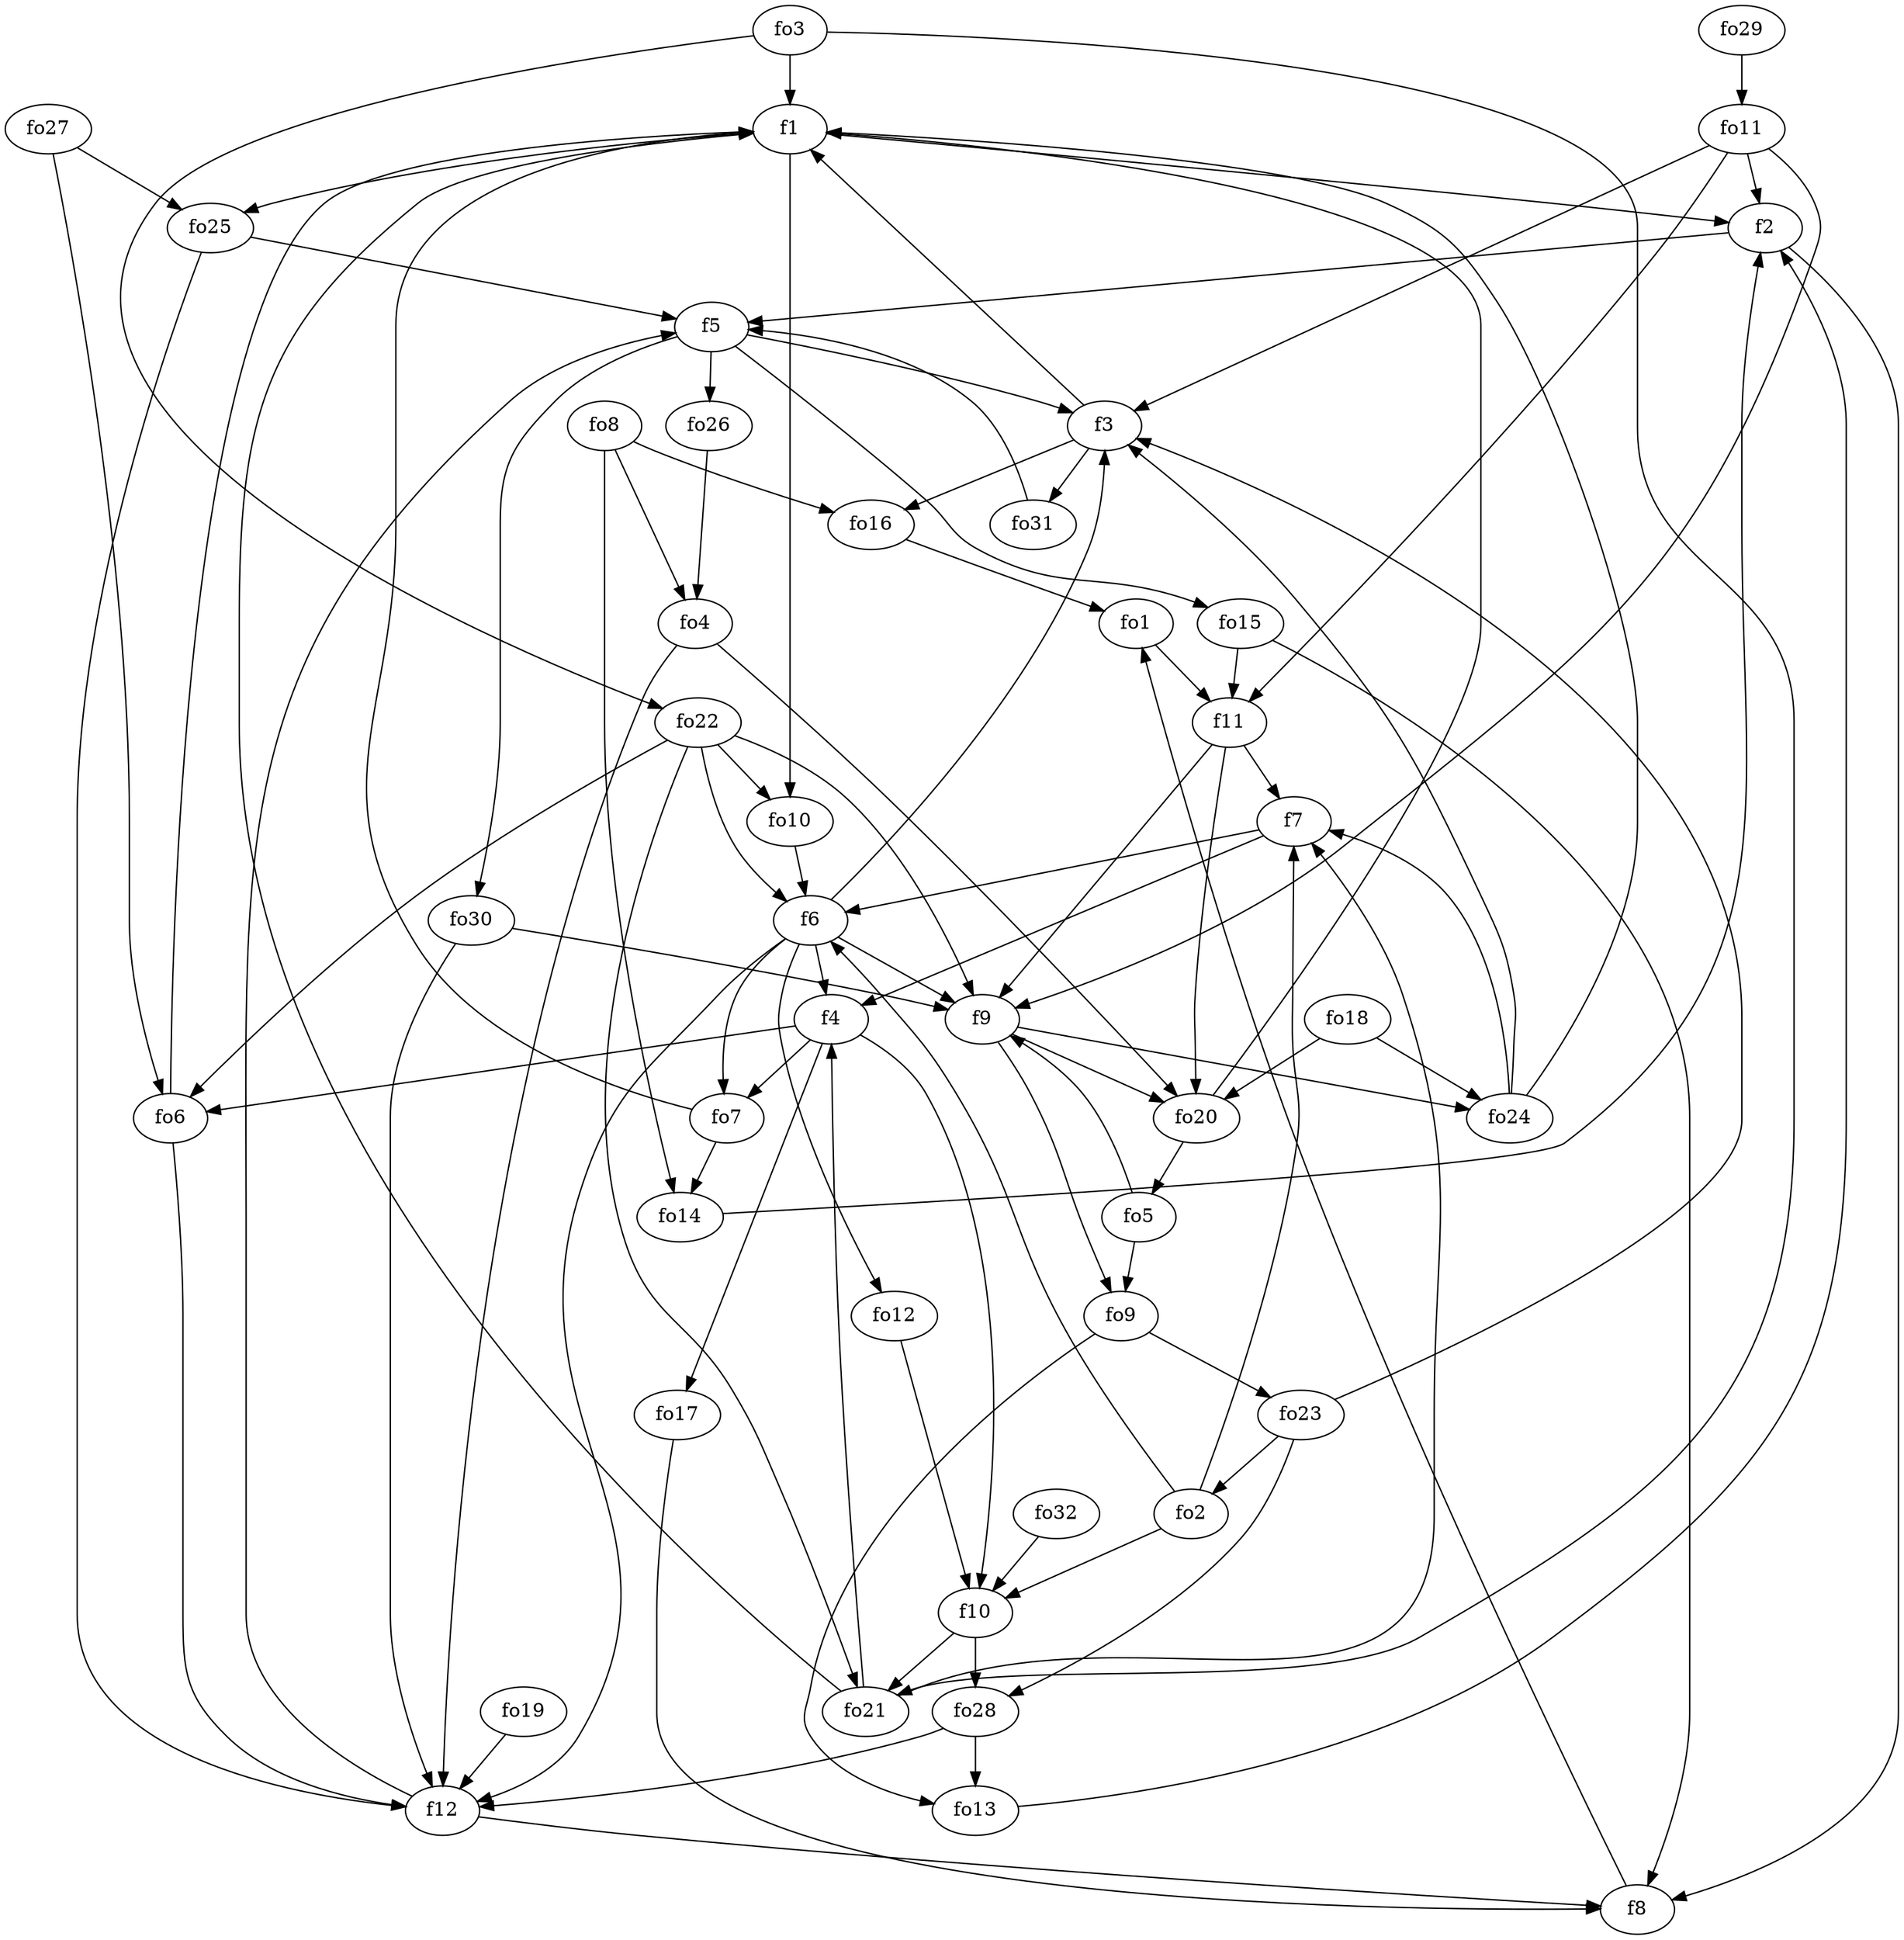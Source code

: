 strict digraph  {
f1;
f2;
f3;
f4;
f5;
f6;
f7;
f8;
f9;
f10;
f11;
f12;
fo1;
fo2;
fo3;
fo4;
fo5;
fo6;
fo7;
fo8;
fo9;
fo10;
fo11;
fo12;
fo13;
fo14;
fo15;
fo16;
fo17;
fo18;
fo19;
fo20;
fo21;
fo22;
fo23;
fo24;
fo25;
fo26;
fo27;
fo28;
fo29;
fo30;
fo31;
fo32;
f1 -> f2  [weight=2];
f1 -> fo10  [weight=2];
f1 -> fo25  [weight=2];
f2 -> f8  [weight=2];
f2 -> f5  [weight=2];
f3 -> fo31  [weight=2];
f3 -> fo16  [weight=2];
f3 -> f1  [weight=2];
f4 -> fo6  [weight=2];
f4 -> f10  [weight=2];
f4 -> fo7  [weight=2];
f4 -> fo17  [weight=2];
f5 -> fo15  [weight=2];
f5 -> fo26  [weight=2];
f5 -> fo30  [weight=2];
f5 -> f3  [weight=2];
f6 -> fo12  [weight=2];
f6 -> f3  [weight=2];
f6 -> f4  [weight=2];
f6 -> fo7  [weight=2];
f6 -> f12  [weight=2];
f6 -> f9  [weight=2];
f7 -> f6  [weight=2];
f7 -> f4  [weight=2];
f8 -> fo1  [weight=2];
f9 -> fo20  [weight=2];
f9 -> fo9  [weight=2];
f9 -> fo24  [weight=2];
f10 -> fo28  [weight=2];
f10 -> fo21  [weight=2];
f11 -> f7  [weight=2];
f11 -> fo20  [weight=2];
f11 -> f9  [weight=2];
f12 -> f5  [weight=2];
f12 -> f8  [weight=2];
fo1 -> f11  [weight=2];
fo2 -> f6  [weight=2];
fo2 -> f7  [weight=2];
fo2 -> f10  [weight=2];
fo3 -> f1  [weight=2];
fo3 -> fo22  [weight=2];
fo3 -> fo21  [weight=2];
fo4 -> f12  [weight=2];
fo4 -> fo20  [weight=2];
fo5 -> fo9  [weight=2];
fo5 -> f9  [weight=2];
fo6 -> f1  [weight=2];
fo6 -> f12  [weight=2];
fo7 -> f1  [weight=2];
fo7 -> fo14  [weight=2];
fo8 -> fo4  [weight=2];
fo8 -> fo14  [weight=2];
fo8 -> fo16  [weight=2];
fo9 -> fo23  [weight=2];
fo9 -> fo13  [weight=2];
fo10 -> f6  [weight=2];
fo11 -> f2  [weight=2];
fo11 -> f9  [weight=2];
fo11 -> f11  [weight=2];
fo11 -> f3  [weight=2];
fo12 -> f10  [weight=2];
fo13 -> f2  [weight=2];
fo14 -> f2  [weight=2];
fo15 -> f11  [weight=2];
fo15 -> f8  [weight=2];
fo16 -> fo1  [weight=2];
fo17 -> f8  [weight=2];
fo18 -> fo24  [weight=2];
fo18 -> fo20  [weight=2];
fo19 -> f12  [weight=2];
fo20 -> f1  [weight=2];
fo20 -> fo5  [weight=2];
fo21 -> f1  [weight=2];
fo21 -> f4  [weight=2];
fo21 -> f7  [weight=2];
fo22 -> fo21  [weight=2];
fo22 -> fo10  [weight=2];
fo22 -> f6  [weight=2];
fo22 -> fo6  [weight=2];
fo22 -> f9  [weight=2];
fo23 -> f3  [weight=2];
fo23 -> fo28  [weight=2];
fo23 -> fo2  [weight=2];
fo24 -> f3  [weight=2];
fo24 -> f7  [weight=2];
fo24 -> f1  [weight=2];
fo25 -> f5  [weight=2];
fo25 -> f12  [weight=2];
fo26 -> fo4  [weight=2];
fo27 -> fo25  [weight=2];
fo27 -> fo6  [weight=2];
fo28 -> f12  [weight=2];
fo28 -> fo13  [weight=2];
fo29 -> fo11  [weight=2];
fo30 -> f9  [weight=2];
fo30 -> f12  [weight=2];
fo31 -> f5  [weight=2];
fo32 -> f10  [weight=2];
}
